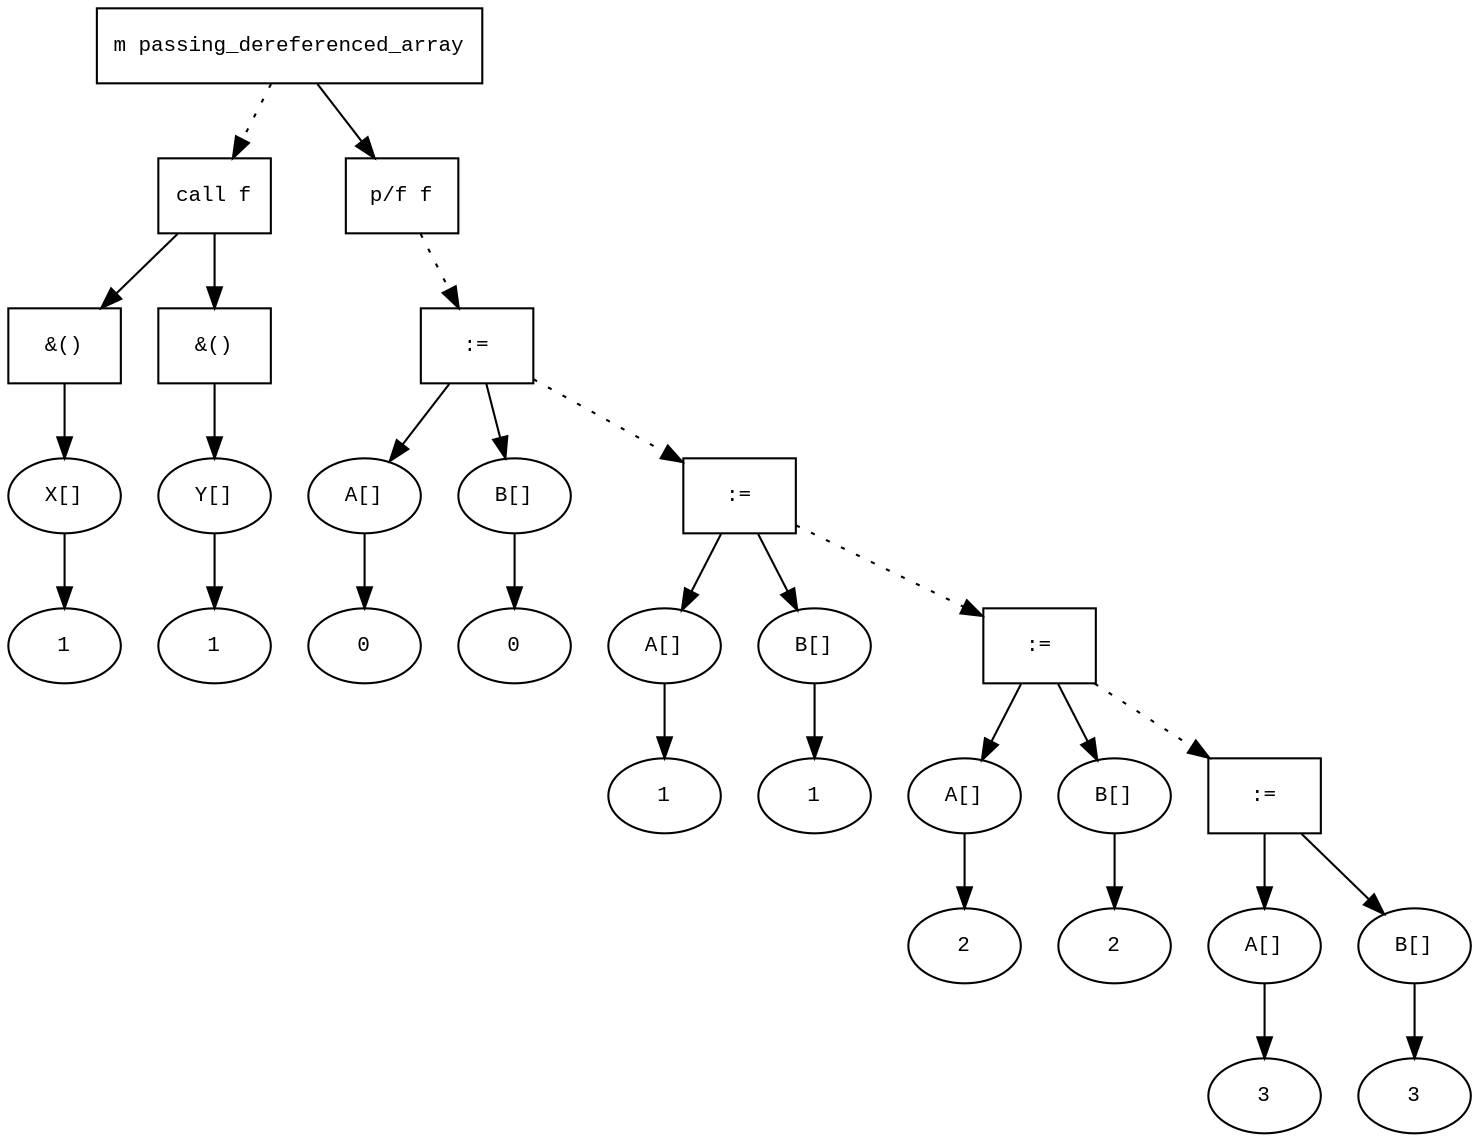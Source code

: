 digraph AST {
  graph [fontname="Times New Roman",fontsize=10];
  node  [fontname="Courier New",fontsize=10];
  edge  [fontname="Times New Roman",fontsize=10];

  node0 [label="m passing_dereferenced_array",shape=box];
  node28 [label="call f",shape=box];
  node31 [label="&()",shape=box];
  node29 [label="X[]",shape=ellipse];
  node30 [label="1",shape=ellipse];
  node29-> node30;
  node31->node29;
  node28->node31;
  node34 [label="&()",shape=box];
  node32 [label="Y[]",shape=ellipse];
  node33 [label="1",shape=ellipse];
  node32-> node33;
  node34->node32;
  node28->node34;
  node0 -> node28 [style=dotted];
  node6 [label="p/f f",shape=box];
  node11 [label=":=",shape=box];
  node7 [label="A[]",shape=ellipse];
  node8 [label="0",shape=ellipse];
  node7-> node8;
  node11->node7;
  node9 [label="B[]",shape=ellipse];
  node10 [label="0",shape=ellipse];
  node9-> node10;
  node11->node9;
  node6 -> node11 [style=dotted];
  node16 [label=":=",shape=box];
  node12 [label="A[]",shape=ellipse];
  node13 [label="1",shape=ellipse];
  node12-> node13;
  node16->node12;
  node14 [label="B[]",shape=ellipse];
  node15 [label="1",shape=ellipse];
  node14-> node15;
  node16->node14;
  node11 -> node16 [style=dotted];
  node21 [label=":=",shape=box];
  node17 [label="A[]",shape=ellipse];
  node18 [label="2",shape=ellipse];
  node17-> node18;
  node21->node17;
  node19 [label="B[]",shape=ellipse];
  node20 [label="2",shape=ellipse];
  node19-> node20;
  node21->node19;
  node16 -> node21 [style=dotted];
  node26 [label=":=",shape=box];
  node22 [label="A[]",shape=ellipse];
  node23 [label="3",shape=ellipse];
  node22-> node23;
  node26->node22;
  node24 [label="B[]",shape=ellipse];
  node25 [label="3",shape=ellipse];
  node24-> node25;
  node26->node24;
  node21 -> node26 [style=dotted];
  node0 -> node6;
}
